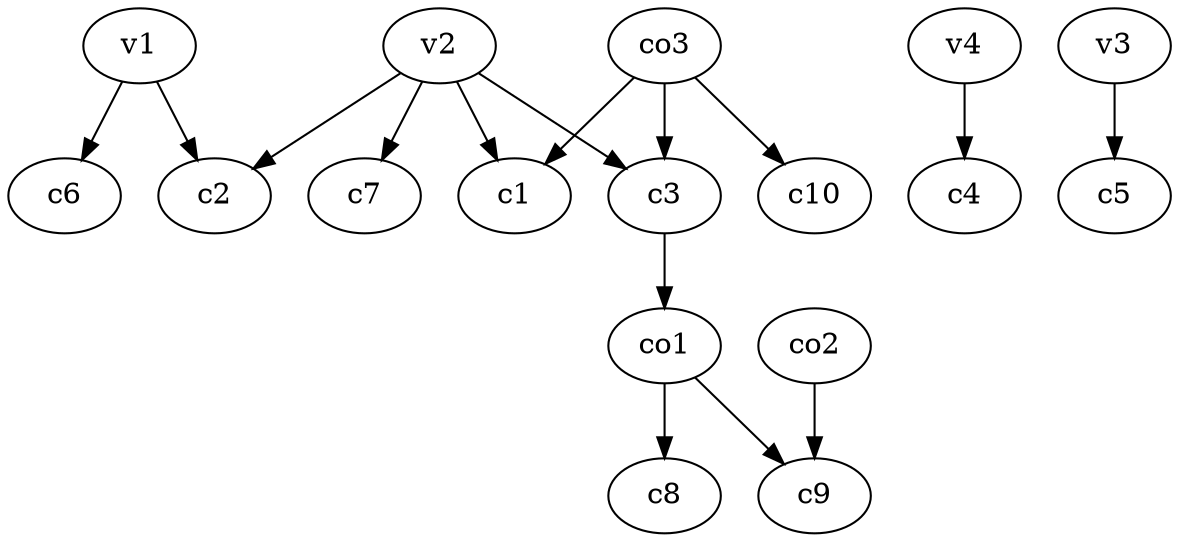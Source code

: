 strict digraph  {
c1;
c2;
c3;
c4;
c5;
c6;
c7;
c8;
c9;
c10;
v1;
v2;
v3;
v4;
co1;
co2;
co3;
c3 -> co1  [weight=1];
v1 -> c6  [weight=1];
v1 -> c2  [weight=1];
v2 -> c2  [weight=1];
v2 -> c1  [weight=1];
v2 -> c3  [weight=1];
v2 -> c7  [weight=1];
v3 -> c5  [weight=1];
v4 -> c4  [weight=1];
co1 -> c9  [weight=1];
co1 -> c8  [weight=1];
co2 -> c9  [weight=1];
co3 -> c3  [weight=1];
co3 -> c1  [weight=1];
co3 -> c10  [weight=1];
}

